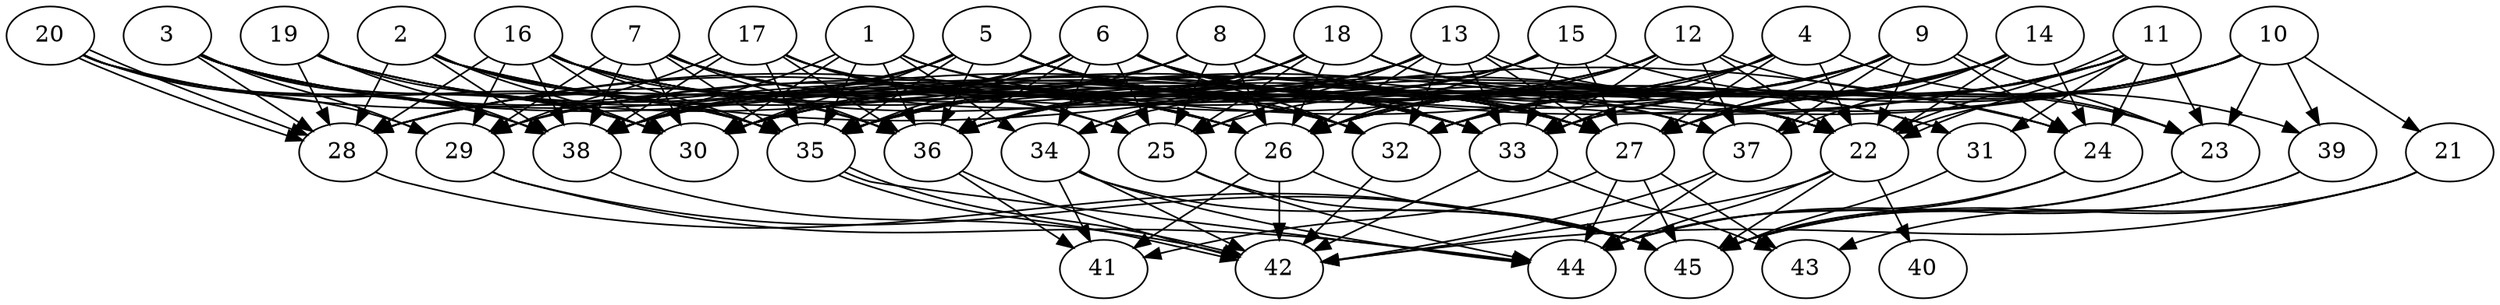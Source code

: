 // DAG automatically generated by daggen at Thu Oct  3 14:07:24 2019
// ./daggen --dot -n 45 --ccr 0.5 --fat 0.7 --regular 0.5 --density 0.7 --mindata 5242880 --maxdata 52428800 
digraph G {
  1 [size="30240768", alpha="0.15", expect_size="15120384"] 
  1 -> 22 [size ="15120384"]
  1 -> 30 [size ="15120384"]
  1 -> 33 [size ="15120384"]
  1 -> 34 [size ="15120384"]
  1 -> 35 [size ="15120384"]
  1 -> 36 [size ="15120384"]
  1 -> 38 [size ="15120384"]
  2 [size="50673664", alpha="0.00", expect_size="25336832"] 
  2 -> 24 [size ="25336832"]
  2 -> 28 [size ="25336832"]
  2 -> 30 [size ="25336832"]
  2 -> 33 [size ="25336832"]
  2 -> 35 [size ="25336832"]
  2 -> 36 [size ="25336832"]
  2 -> 38 [size ="25336832"]
  3 [size="43376640", alpha="0.08", expect_size="21688320"] 
  3 -> 26 [size ="21688320"]
  3 -> 28 [size ="21688320"]
  3 -> 29 [size ="21688320"]
  3 -> 30 [size ="21688320"]
  3 -> 32 [size ="21688320"]
  3 -> 33 [size ="21688320"]
  3 -> 35 [size ="21688320"]
  3 -> 38 [size ="21688320"]
  4 [size="89159680", alpha="0.16", expect_size="44579840"] 
  4 -> 22 [size ="44579840"]
  4 -> 23 [size ="44579840"]
  4 -> 27 [size ="44579840"]
  4 -> 28 [size ="44579840"]
  4 -> 32 [size ="44579840"]
  4 -> 33 [size ="44579840"]
  4 -> 36 [size ="44579840"]
  5 [size="34101248", alpha="0.08", expect_size="17050624"] 
  5 -> 22 [size ="17050624"]
  5 -> 27 [size ="17050624"]
  5 -> 28 [size ="17050624"]
  5 -> 29 [size ="17050624"]
  5 -> 30 [size ="17050624"]
  5 -> 31 [size ="17050624"]
  5 -> 32 [size ="17050624"]
  5 -> 33 [size ="17050624"]
  5 -> 35 [size ="17050624"]
  5 -> 36 [size ="17050624"]
  5 -> 37 [size ="17050624"]
  5 -> 38 [size ="17050624"]
  6 [size="16504832", alpha="0.02", expect_size="8252416"] 
  6 -> 25 [size ="8252416"]
  6 -> 27 [size ="8252416"]
  6 -> 29 [size ="8252416"]
  6 -> 30 [size ="8252416"]
  6 -> 31 [size ="8252416"]
  6 -> 32 [size ="8252416"]
  6 -> 33 [size ="8252416"]
  6 -> 34 [size ="8252416"]
  6 -> 35 [size ="8252416"]
  6 -> 36 [size ="8252416"]
  6 -> 37 [size ="8252416"]
  6 -> 38 [size ="8252416"]
  7 [size="49514496", alpha="0.17", expect_size="24757248"] 
  7 -> 22 [size ="24757248"]
  7 -> 25 [size ="24757248"]
  7 -> 27 [size ="24757248"]
  7 -> 29 [size ="24757248"]
  7 -> 30 [size ="24757248"]
  7 -> 35 [size ="24757248"]
  7 -> 36 [size ="24757248"]
  7 -> 38 [size ="24757248"]
  8 [size="75565056", alpha="0.20", expect_size="37782528"] 
  8 -> 25 [size ="37782528"]
  8 -> 26 [size ="37782528"]
  8 -> 27 [size ="37782528"]
  8 -> 28 [size ="37782528"]
  8 -> 35 [size ="37782528"]
  8 -> 37 [size ="37782528"]
  9 [size="101001216", alpha="0.17", expect_size="50500608"] 
  9 -> 22 [size ="50500608"]
  9 -> 23 [size ="50500608"]
  9 -> 24 [size ="50500608"]
  9 -> 25 [size ="50500608"]
  9 -> 26 [size ="50500608"]
  9 -> 27 [size ="50500608"]
  9 -> 30 [size ="50500608"]
  9 -> 32 [size ="50500608"]
  9 -> 36 [size ="50500608"]
  9 -> 37 [size ="50500608"]
  10 [size="59951104", alpha="0.14", expect_size="29975552"] 
  10 -> 21 [size ="29975552"]
  10 -> 22 [size ="29975552"]
  10 -> 23 [size ="29975552"]
  10 -> 26 [size ="29975552"]
  10 -> 27 [size ="29975552"]
  10 -> 32 [size ="29975552"]
  10 -> 33 [size ="29975552"]
  10 -> 35 [size ="29975552"]
  10 -> 36 [size ="29975552"]
  10 -> 39 [size ="29975552"]
  11 [size="22048768", alpha="0.11", expect_size="11024384"] 
  11 -> 22 [size ="11024384"]
  11 -> 22 [size ="11024384"]
  11 -> 23 [size ="11024384"]
  11 -> 24 [size ="11024384"]
  11 -> 26 [size ="11024384"]
  11 -> 27 [size ="11024384"]
  11 -> 30 [size ="11024384"]
  11 -> 31 [size ="11024384"]
  11 -> 33 [size ="11024384"]
  11 -> 35 [size ="11024384"]
  12 [size="90730496", alpha="0.04", expect_size="45365248"] 
  12 -> 22 [size ="45365248"]
  12 -> 26 [size ="45365248"]
  12 -> 28 [size ="45365248"]
  12 -> 30 [size ="45365248"]
  12 -> 33 [size ="45365248"]
  12 -> 35 [size ="45365248"]
  12 -> 37 [size ="45365248"]
  12 -> 39 [size ="45365248"]
  13 [size="92510208", alpha="0.08", expect_size="46255104"] 
  13 -> 24 [size ="46255104"]
  13 -> 25 [size ="46255104"]
  13 -> 26 [size ="46255104"]
  13 -> 27 [size ="46255104"]
  13 -> 30 [size ="46255104"]
  13 -> 32 [size ="46255104"]
  13 -> 33 [size ="46255104"]
  13 -> 36 [size ="46255104"]
  13 -> 38 [size ="46255104"]
  14 [size="37113856", alpha="0.09", expect_size="18556928"] 
  14 -> 22 [size ="18556928"]
  14 -> 24 [size ="18556928"]
  14 -> 26 [size ="18556928"]
  14 -> 27 [size ="18556928"]
  14 -> 32 [size ="18556928"]
  14 -> 33 [size ="18556928"]
  14 -> 37 [size ="18556928"]
  14 -> 38 [size ="18556928"]
  15 [size="16629760", alpha="0.17", expect_size="8314880"] 
  15 -> 23 [size ="8314880"]
  15 -> 26 [size ="8314880"]
  15 -> 27 [size ="8314880"]
  15 -> 29 [size ="8314880"]
  15 -> 30 [size ="8314880"]
  15 -> 33 [size ="8314880"]
  15 -> 34 [size ="8314880"]
  16 [size="53463040", alpha="0.14", expect_size="26731520"] 
  16 -> 22 [size ="26731520"]
  16 -> 26 [size ="26731520"]
  16 -> 27 [size ="26731520"]
  16 -> 28 [size ="26731520"]
  16 -> 29 [size ="26731520"]
  16 -> 30 [size ="26731520"]
  16 -> 33 [size ="26731520"]
  16 -> 35 [size ="26731520"]
  16 -> 36 [size ="26731520"]
  16 -> 38 [size ="26731520"]
  17 [size="63305728", alpha="0.10", expect_size="31652864"] 
  17 -> 22 [size ="31652864"]
  17 -> 25 [size ="31652864"]
  17 -> 26 [size ="31652864"]
  17 -> 29 [size ="31652864"]
  17 -> 32 [size ="31652864"]
  17 -> 35 [size ="31652864"]
  17 -> 36 [size ="31652864"]
  17 -> 38 [size ="31652864"]
  18 [size="50456576", alpha="0.20", expect_size="25228288"] 
  18 -> 22 [size ="25228288"]
  18 -> 24 [size ="25228288"]
  18 -> 25 [size ="25228288"]
  18 -> 26 [size ="25228288"]
  18 -> 34 [size ="25228288"]
  18 -> 35 [size ="25228288"]
  18 -> 36 [size ="25228288"]
  18 -> 38 [size ="25228288"]
  19 [size="48347136", alpha="0.01", expect_size="24173568"] 
  19 -> 26 [size ="24173568"]
  19 -> 27 [size ="24173568"]
  19 -> 28 [size ="24173568"]
  19 -> 30 [size ="24173568"]
  19 -> 32 [size ="24173568"]
  19 -> 38 [size ="24173568"]
  20 [size="34275328", alpha="0.02", expect_size="17137664"] 
  20 -> 26 [size ="17137664"]
  20 -> 28 [size ="17137664"]
  20 -> 28 [size ="17137664"]
  20 -> 29 [size ="17137664"]
  20 -> 30 [size ="17137664"]
  20 -> 35 [size ="17137664"]
  20 -> 38 [size ="17137664"]
  21 [size="101552128", alpha="0.06", expect_size="50776064"] 
  21 -> 42 [size ="50776064"]
  21 -> 43 [size ="50776064"]
  21 -> 45 [size ="50776064"]
  22 [size="58267648", alpha="0.20", expect_size="29133824"] 
  22 -> 40 [size ="29133824"]
  22 -> 42 [size ="29133824"]
  22 -> 44 [size ="29133824"]
  22 -> 45 [size ="29133824"]
  23 [size="77160448", alpha="0.00", expect_size="38580224"] 
  23 -> 44 [size ="38580224"]
  23 -> 45 [size ="38580224"]
  24 [size="19998720", alpha="0.17", expect_size="9999360"] 
  24 -> 44 [size ="9999360"]
  24 -> 45 [size ="9999360"]
  25 [size="60827648", alpha="0.19", expect_size="30413824"] 
  25 -> 44 [size ="30413824"]
  25 -> 45 [size ="30413824"]
  26 [size="47712256", alpha="0.02", expect_size="23856128"] 
  26 -> 41 [size ="23856128"]
  26 -> 42 [size ="23856128"]
  26 -> 45 [size ="23856128"]
  27 [size="20744192", alpha="0.14", expect_size="10372096"] 
  27 -> 41 [size ="10372096"]
  27 -> 43 [size ="10372096"]
  27 -> 44 [size ="10372096"]
  27 -> 45 [size ="10372096"]
  28 [size="70205440", alpha="0.19", expect_size="35102720"] 
  28 -> 45 [size ="35102720"]
  29 [size="69185536", alpha="0.04", expect_size="34592768"] 
  29 -> 44 [size ="34592768"]
  29 -> 45 [size ="34592768"]
  30 [size="73791488", alpha="0.19", expect_size="36895744"] 
  31 [size="81399808", alpha="0.16", expect_size="40699904"] 
  31 -> 45 [size ="40699904"]
  32 [size="17395712", alpha="0.11", expect_size="8697856"] 
  32 -> 42 [size ="8697856"]
  33 [size="16338944", alpha="0.02", expect_size="8169472"] 
  33 -> 42 [size ="8169472"]
  33 -> 43 [size ="8169472"]
  34 [size="16752640", alpha="0.20", expect_size="8376320"] 
  34 -> 41 [size ="8376320"]
  34 -> 42 [size ="8376320"]
  34 -> 44 [size ="8376320"]
  34 -> 45 [size ="8376320"]
  35 [size="97308672", alpha="0.19", expect_size="48654336"] 
  35 -> 42 [size ="48654336"]
  35 -> 42 [size ="48654336"]
  35 -> 44 [size ="48654336"]
  36 [size="92880896", alpha="0.07", expect_size="46440448"] 
  36 -> 41 [size ="46440448"]
  36 -> 42 [size ="46440448"]
  37 [size="103860224", alpha="0.06", expect_size="51930112"] 
  37 -> 42 [size ="51930112"]
  37 -> 44 [size ="51930112"]
  38 [size="74907648", alpha="0.13", expect_size="37453824"] 
  38 -> 42 [size ="37453824"]
  39 [size="71104512", alpha="0.09", expect_size="35552256"] 
  39 -> 44 [size ="35552256"]
  39 -> 45 [size ="35552256"]
  40 [size="88592384", alpha="0.09", expect_size="44296192"] 
  41 [size="82466816", alpha="0.09", expect_size="41233408"] 
  42 [size="64294912", alpha="0.19", expect_size="32147456"] 
  43 [size="19949568", alpha="0.04", expect_size="9974784"] 
  44 [size="31455232", alpha="0.10", expect_size="15727616"] 
  45 [size="31070208", alpha="0.07", expect_size="15535104"] 
}
